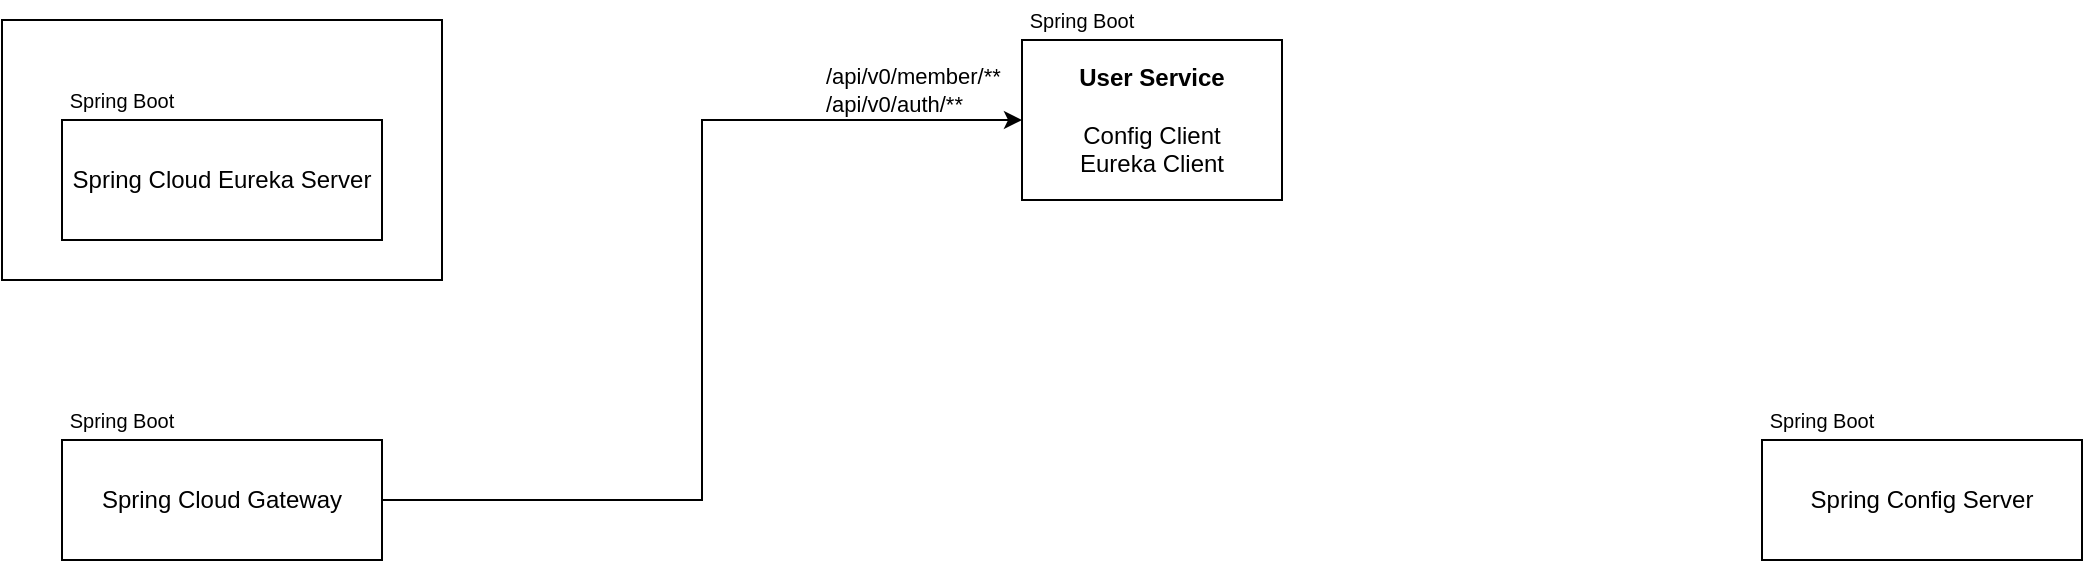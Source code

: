 <mxfile version="24.7.6">
  <diagram name="페이지-1" id="rYAVUH2TDKSSuKzFjcl5">
    <mxGraphModel dx="1354" dy="558" grid="1" gridSize="10" guides="1" tooltips="1" connect="1" arrows="1" fold="1" page="0" pageScale="1" pageWidth="827" pageHeight="1169" math="0" shadow="0">
      <root>
        <mxCell id="0" />
        <mxCell id="1" parent="0" />
        <mxCell id="nsh-2TfmvnSO4DMiy_5A-10" value="" style="rounded=0;whiteSpace=wrap;html=1;fillColor=none;" vertex="1" parent="1">
          <mxGeometry x="-30" y="130" width="220" height="130" as="geometry" />
        </mxCell>
        <mxCell id="nsh-2TfmvnSO4DMiy_5A-15" value="" style="group" vertex="1" connectable="0" parent="1">
          <mxGeometry y="320" width="160" height="80" as="geometry" />
        </mxCell>
        <mxCell id="nsh-2TfmvnSO4DMiy_5A-1" value="Spring Cloud Gateway" style="rounded=0;whiteSpace=wrap;html=1;" vertex="1" parent="nsh-2TfmvnSO4DMiy_5A-15">
          <mxGeometry y="20" width="160" height="60" as="geometry" />
        </mxCell>
        <mxCell id="nsh-2TfmvnSO4DMiy_5A-13" value="Spring Boot" style="text;html=1;align=center;verticalAlign=middle;whiteSpace=wrap;rounded=0;fontSize=10;" vertex="1" parent="nsh-2TfmvnSO4DMiy_5A-15">
          <mxGeometry width="60" height="20" as="geometry" />
        </mxCell>
        <mxCell id="nsh-2TfmvnSO4DMiy_5A-16" value="" style="group" vertex="1" connectable="0" parent="1">
          <mxGeometry y="160" width="160" height="80" as="geometry" />
        </mxCell>
        <mxCell id="nsh-2TfmvnSO4DMiy_5A-11" value="Spring Cloud Eureka Server" style="rounded=0;whiteSpace=wrap;html=1;" vertex="1" parent="nsh-2TfmvnSO4DMiy_5A-16">
          <mxGeometry y="20" width="160" height="60" as="geometry" />
        </mxCell>
        <mxCell id="nsh-2TfmvnSO4DMiy_5A-14" value="Spring Boot" style="text;html=1;align=center;verticalAlign=middle;whiteSpace=wrap;rounded=0;fontSize=10;" vertex="1" parent="nsh-2TfmvnSO4DMiy_5A-16">
          <mxGeometry width="60" height="20" as="geometry" />
        </mxCell>
        <mxCell id="nsh-2TfmvnSO4DMiy_5A-22" value="/api/v0/member/**&lt;div style=&quot;font-size: 11px;&quot;&gt;/api/v0/auth/**&lt;/div&gt;" style="text;html=1;align=left;verticalAlign=middle;whiteSpace=wrap;rounded=0;fontSize=11;" vertex="1" parent="1">
          <mxGeometry x="380" y="150" width="100" height="30" as="geometry" />
        </mxCell>
        <mxCell id="nsh-2TfmvnSO4DMiy_5A-28" value="" style="group" vertex="1" connectable="0" parent="1">
          <mxGeometry x="480" y="120" width="130" height="100" as="geometry" />
        </mxCell>
        <mxCell id="nsh-2TfmvnSO4DMiy_5A-3" value="&lt;b&gt;User Service&lt;/b&gt;&lt;div&gt;&lt;br&gt;&lt;/div&gt;&lt;div&gt;Config Client&lt;/div&gt;&lt;div&gt;Eureka Client&lt;/div&gt;" style="rounded=0;whiteSpace=wrap;html=1;align=center;" vertex="1" parent="nsh-2TfmvnSO4DMiy_5A-28">
          <mxGeometry y="20" width="130" height="80" as="geometry" />
        </mxCell>
        <mxCell id="nsh-2TfmvnSO4DMiy_5A-12" value="Spring Boot" style="text;html=1;align=center;verticalAlign=middle;whiteSpace=wrap;rounded=0;fontSize=10;" vertex="1" parent="nsh-2TfmvnSO4DMiy_5A-28">
          <mxGeometry width="60" height="20" as="geometry" />
        </mxCell>
        <mxCell id="nsh-2TfmvnSO4DMiy_5A-31" style="edgeStyle=orthogonalEdgeStyle;rounded=0;orthogonalLoop=1;jettySize=auto;html=1;entryX=0;entryY=0.5;entryDx=0;entryDy=0;" edge="1" parent="1" source="nsh-2TfmvnSO4DMiy_5A-1" target="nsh-2TfmvnSO4DMiy_5A-3">
          <mxGeometry relative="1" as="geometry" />
        </mxCell>
        <mxCell id="nsh-2TfmvnSO4DMiy_5A-33" value="" style="group" vertex="1" connectable="0" parent="1">
          <mxGeometry x="850" y="320" width="160" height="80" as="geometry" />
        </mxCell>
        <mxCell id="nsh-2TfmvnSO4DMiy_5A-34" value="Spring Config Server" style="rounded=0;whiteSpace=wrap;html=1;" vertex="1" parent="nsh-2TfmvnSO4DMiy_5A-33">
          <mxGeometry y="20" width="160" height="60" as="geometry" />
        </mxCell>
        <mxCell id="nsh-2TfmvnSO4DMiy_5A-35" value="Spring Boot" style="text;html=1;align=center;verticalAlign=middle;whiteSpace=wrap;rounded=0;fontSize=10;" vertex="1" parent="nsh-2TfmvnSO4DMiy_5A-33">
          <mxGeometry width="60" height="20" as="geometry" />
        </mxCell>
      </root>
    </mxGraphModel>
  </diagram>
</mxfile>
